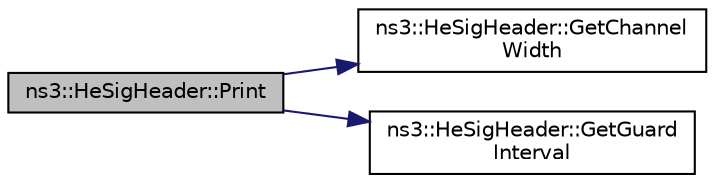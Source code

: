 digraph "ns3::HeSigHeader::Print"
{
 // LATEX_PDF_SIZE
  edge [fontname="Helvetica",fontsize="10",labelfontname="Helvetica",labelfontsize="10"];
  node [fontname="Helvetica",fontsize="10",shape=record];
  rankdir="LR";
  Node1 [label="ns3::HeSigHeader::Print",height=0.2,width=0.4,color="black", fillcolor="grey75", style="filled", fontcolor="black",tooltip=" "];
  Node1 -> Node2 [color="midnightblue",fontsize="10",style="solid",fontname="Helvetica"];
  Node2 [label="ns3::HeSigHeader::GetChannel\lWidth",height=0.2,width=0.4,color="black", fillcolor="white", style="filled",URL="$classns3_1_1_he_sig_header.html#a632fee540d34f42e5057916e03f2b1f0",tooltip="Return the channel width (in MHz)."];
  Node1 -> Node3 [color="midnightblue",fontsize="10",style="solid",fontname="Helvetica"];
  Node3 [label="ns3::HeSigHeader::GetGuard\lInterval",height=0.2,width=0.4,color="black", fillcolor="white", style="filled",URL="$classns3_1_1_he_sig_header.html#a32d9c3426e7666feee9a5ab119eb0386",tooltip="Return the guard interval (in nanoseconds)."];
}

